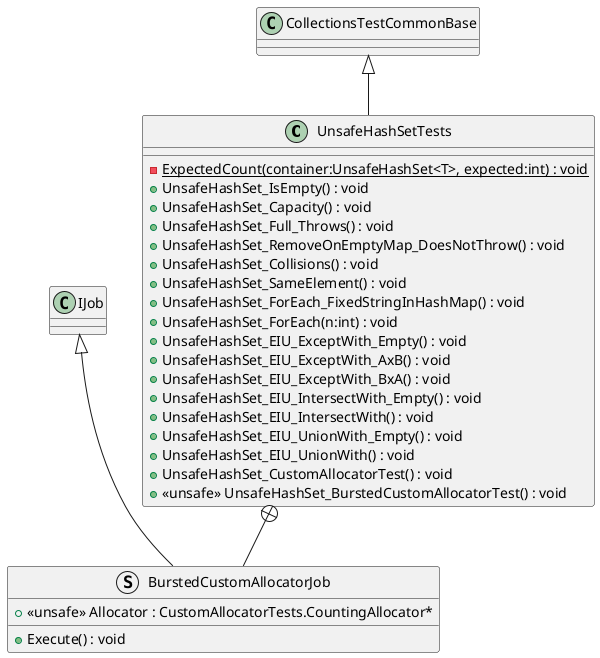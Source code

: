@startuml
class UnsafeHashSetTests {
    {static} - ExpectedCount(container:UnsafeHashSet<T>, expected:int) : void
    + UnsafeHashSet_IsEmpty() : void
    + UnsafeHashSet_Capacity() : void
    + UnsafeHashSet_Full_Throws() : void
    + UnsafeHashSet_RemoveOnEmptyMap_DoesNotThrow() : void
    + UnsafeHashSet_Collisions() : void
    + UnsafeHashSet_SameElement() : void
    + UnsafeHashSet_ForEach_FixedStringInHashMap() : void
    + UnsafeHashSet_ForEach(n:int) : void
    + UnsafeHashSet_EIU_ExceptWith_Empty() : void
    + UnsafeHashSet_EIU_ExceptWith_AxB() : void
    + UnsafeHashSet_EIU_ExceptWith_BxA() : void
    + UnsafeHashSet_EIU_IntersectWith_Empty() : void
    + UnsafeHashSet_EIU_IntersectWith() : void
    + UnsafeHashSet_EIU_UnionWith_Empty() : void
    + UnsafeHashSet_EIU_UnionWith() : void
    + UnsafeHashSet_CustomAllocatorTest() : void
    + <<unsafe>> UnsafeHashSet_BurstedCustomAllocatorTest() : void
}
struct BurstedCustomAllocatorJob {
    + <<unsafe>> Allocator : CustomAllocatorTests.CountingAllocator*
    + Execute() : void
}
CollectionsTestCommonBase <|-- UnsafeHashSetTests
UnsafeHashSetTests +-- BurstedCustomAllocatorJob
IJob <|-- BurstedCustomAllocatorJob
@enduml
